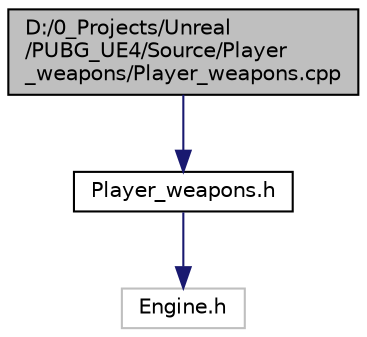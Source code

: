 digraph "D:/0_Projects/Unreal/PUBG_UE4/Source/Player_weapons/Player_weapons.cpp"
{
 // LATEX_PDF_SIZE
  edge [fontname="Helvetica",fontsize="10",labelfontname="Helvetica",labelfontsize="10"];
  node [fontname="Helvetica",fontsize="10",shape=record];
  Node1 [label="D:/0_Projects/Unreal\l/PUBG_UE4/Source/Player\l_weapons/Player_weapons.cpp",height=0.2,width=0.4,color="black", fillcolor="grey75", style="filled", fontcolor="black",tooltip=" "];
  Node1 -> Node2 [color="midnightblue",fontsize="10",style="solid"];
  Node2 [label="Player_weapons.h",height=0.2,width=0.4,color="black", fillcolor="white", style="filled",URL="$_player__weapons_8h.html",tooltip=" "];
  Node2 -> Node3 [color="midnightblue",fontsize="10",style="solid"];
  Node3 [label="Engine.h",height=0.2,width=0.4,color="grey75", fillcolor="white", style="filled",tooltip=" "];
}
